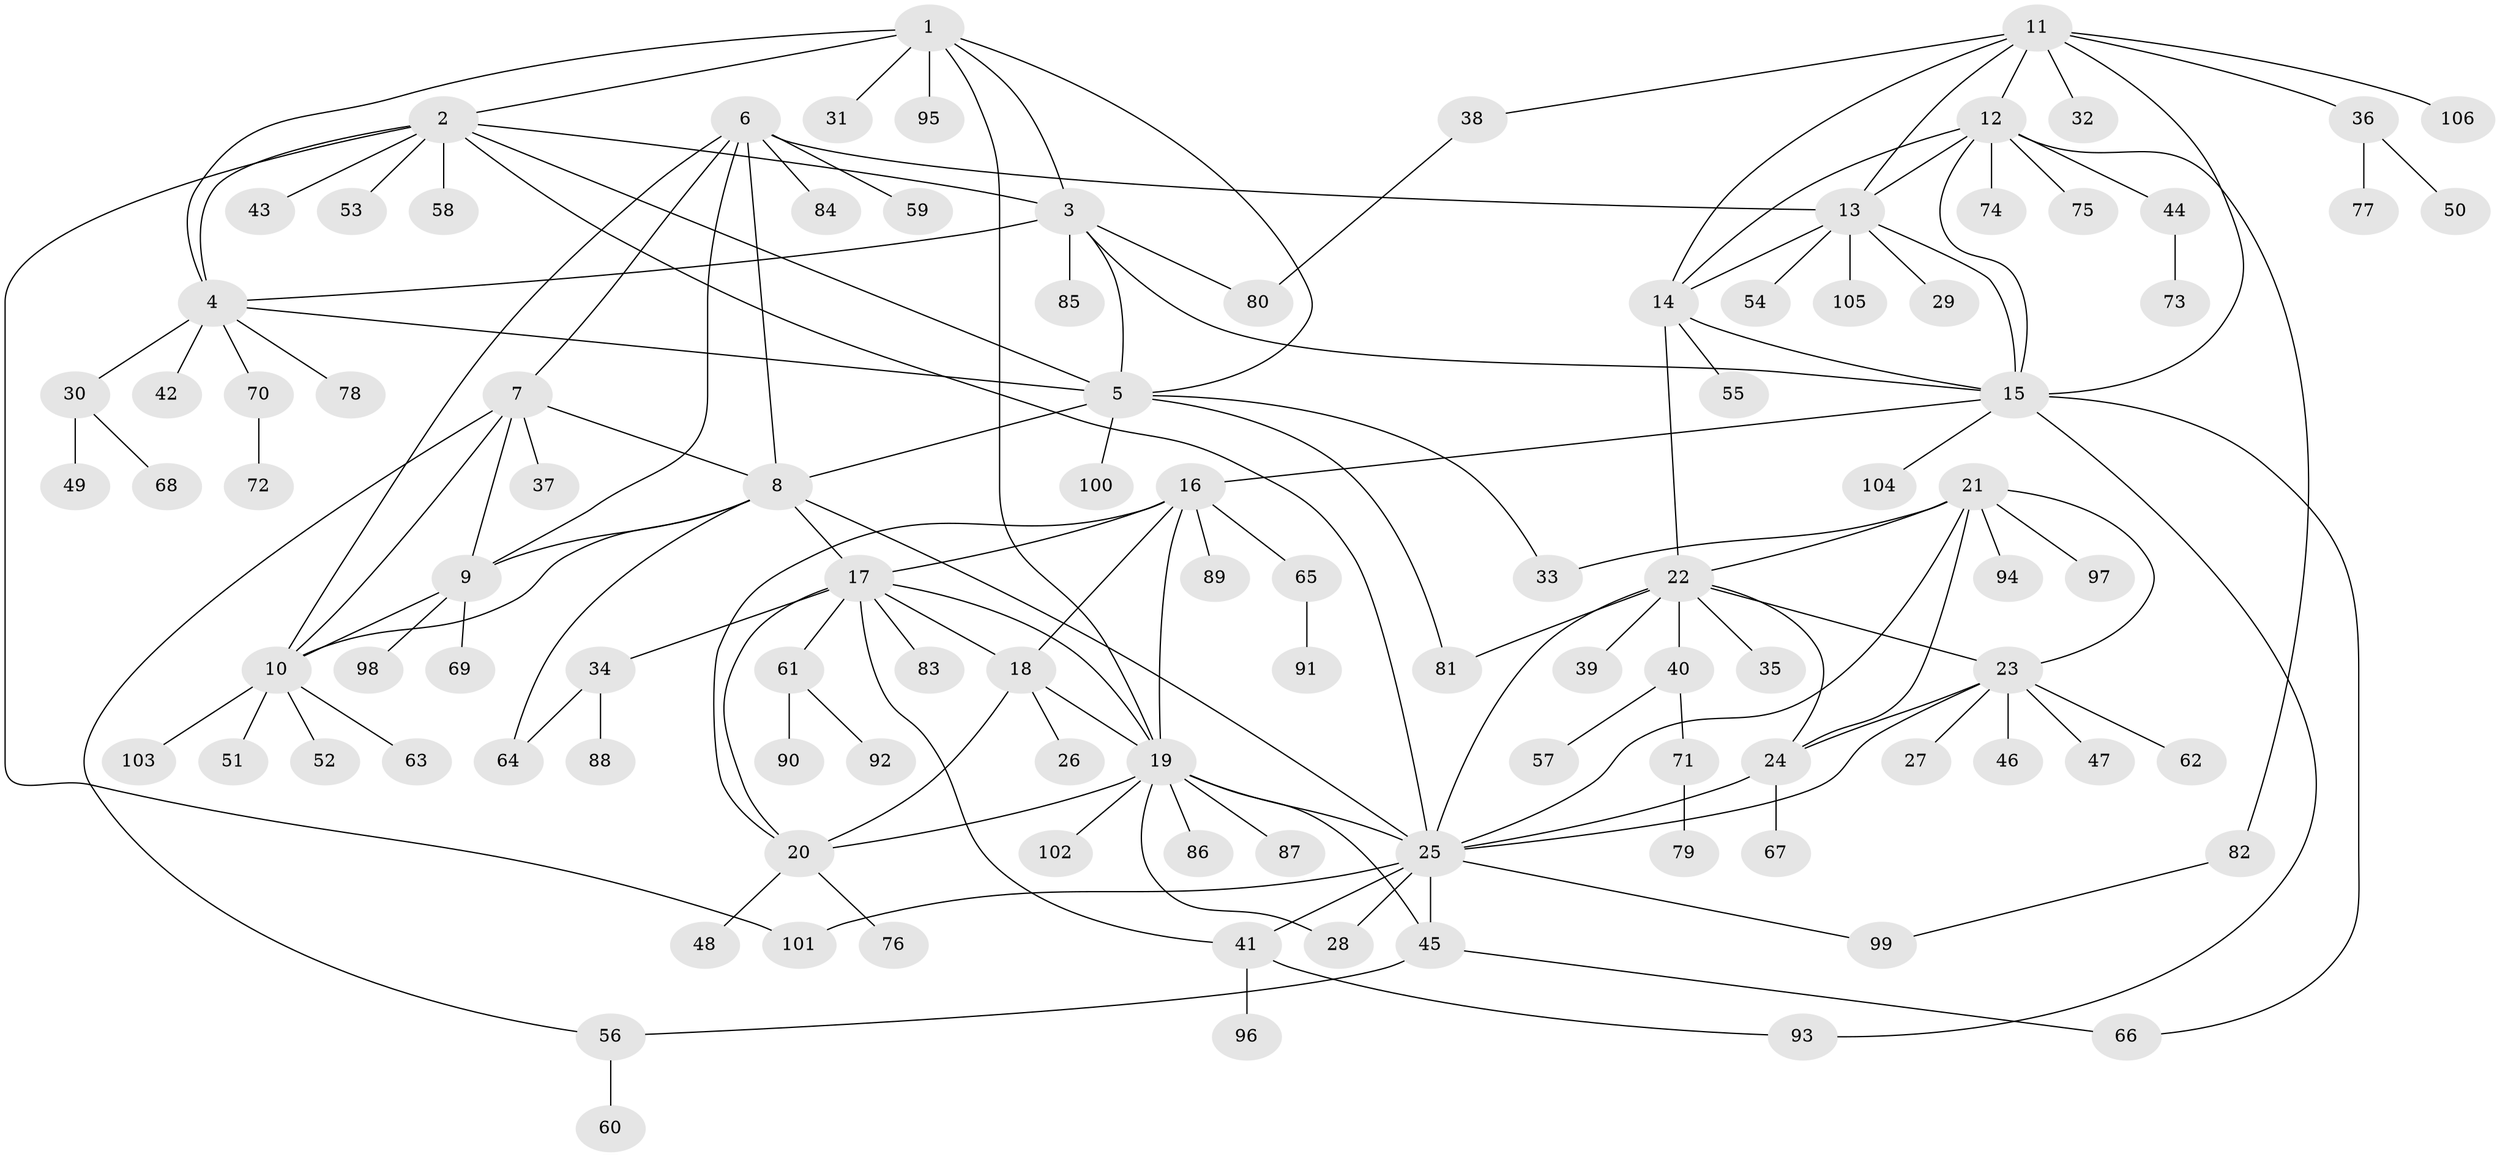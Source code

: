 // coarse degree distribution, {11: 0.01282051282051282, 5: 0.02564102564102564, 8: 0.0641025641025641, 7: 0.07692307692307693, 4: 0.038461538461538464, 17: 0.01282051282051282, 6: 0.02564102564102564, 9: 0.02564102564102564, 1: 0.5641025641025641, 2: 0.1282051282051282, 3: 0.02564102564102564}
// Generated by graph-tools (version 1.1) at 2025/52/02/27/25 19:52:14]
// undirected, 106 vertices, 153 edges
graph export_dot {
graph [start="1"]
  node [color=gray90,style=filled];
  1;
  2;
  3;
  4;
  5;
  6;
  7;
  8;
  9;
  10;
  11;
  12;
  13;
  14;
  15;
  16;
  17;
  18;
  19;
  20;
  21;
  22;
  23;
  24;
  25;
  26;
  27;
  28;
  29;
  30;
  31;
  32;
  33;
  34;
  35;
  36;
  37;
  38;
  39;
  40;
  41;
  42;
  43;
  44;
  45;
  46;
  47;
  48;
  49;
  50;
  51;
  52;
  53;
  54;
  55;
  56;
  57;
  58;
  59;
  60;
  61;
  62;
  63;
  64;
  65;
  66;
  67;
  68;
  69;
  70;
  71;
  72;
  73;
  74;
  75;
  76;
  77;
  78;
  79;
  80;
  81;
  82;
  83;
  84;
  85;
  86;
  87;
  88;
  89;
  90;
  91;
  92;
  93;
  94;
  95;
  96;
  97;
  98;
  99;
  100;
  101;
  102;
  103;
  104;
  105;
  106;
  1 -- 2;
  1 -- 3;
  1 -- 4;
  1 -- 5;
  1 -- 19;
  1 -- 31;
  1 -- 95;
  2 -- 3;
  2 -- 4;
  2 -- 5;
  2 -- 25;
  2 -- 43;
  2 -- 53;
  2 -- 58;
  2 -- 101;
  3 -- 4;
  3 -- 5;
  3 -- 15;
  3 -- 80;
  3 -- 85;
  4 -- 5;
  4 -- 30;
  4 -- 42;
  4 -- 70;
  4 -- 78;
  5 -- 8;
  5 -- 33;
  5 -- 81;
  5 -- 100;
  6 -- 7;
  6 -- 8;
  6 -- 9;
  6 -- 10;
  6 -- 13;
  6 -- 59;
  6 -- 84;
  7 -- 8;
  7 -- 9;
  7 -- 10;
  7 -- 37;
  7 -- 56;
  8 -- 9;
  8 -- 10;
  8 -- 17;
  8 -- 25;
  8 -- 64;
  9 -- 10;
  9 -- 69;
  9 -- 98;
  10 -- 51;
  10 -- 52;
  10 -- 63;
  10 -- 103;
  11 -- 12;
  11 -- 13;
  11 -- 14;
  11 -- 15;
  11 -- 32;
  11 -- 36;
  11 -- 38;
  11 -- 106;
  12 -- 13;
  12 -- 14;
  12 -- 15;
  12 -- 44;
  12 -- 74;
  12 -- 75;
  12 -- 82;
  13 -- 14;
  13 -- 15;
  13 -- 29;
  13 -- 54;
  13 -- 105;
  14 -- 15;
  14 -- 22;
  14 -- 55;
  15 -- 16;
  15 -- 66;
  15 -- 93;
  15 -- 104;
  16 -- 17;
  16 -- 18;
  16 -- 19;
  16 -- 20;
  16 -- 65;
  16 -- 89;
  17 -- 18;
  17 -- 19;
  17 -- 20;
  17 -- 34;
  17 -- 41;
  17 -- 61;
  17 -- 83;
  18 -- 19;
  18 -- 20;
  18 -- 26;
  19 -- 20;
  19 -- 25;
  19 -- 28;
  19 -- 45;
  19 -- 86;
  19 -- 87;
  19 -- 102;
  20 -- 48;
  20 -- 76;
  21 -- 22;
  21 -- 23;
  21 -- 24;
  21 -- 25;
  21 -- 33;
  21 -- 94;
  21 -- 97;
  22 -- 23;
  22 -- 24;
  22 -- 25;
  22 -- 35;
  22 -- 39;
  22 -- 40;
  22 -- 81;
  23 -- 24;
  23 -- 25;
  23 -- 27;
  23 -- 46;
  23 -- 47;
  23 -- 62;
  24 -- 25;
  24 -- 67;
  25 -- 28;
  25 -- 41;
  25 -- 45;
  25 -- 99;
  25 -- 101;
  30 -- 49;
  30 -- 68;
  34 -- 64;
  34 -- 88;
  36 -- 50;
  36 -- 77;
  38 -- 80;
  40 -- 57;
  40 -- 71;
  41 -- 93;
  41 -- 96;
  44 -- 73;
  45 -- 56;
  45 -- 66;
  56 -- 60;
  61 -- 90;
  61 -- 92;
  65 -- 91;
  70 -- 72;
  71 -- 79;
  82 -- 99;
}
